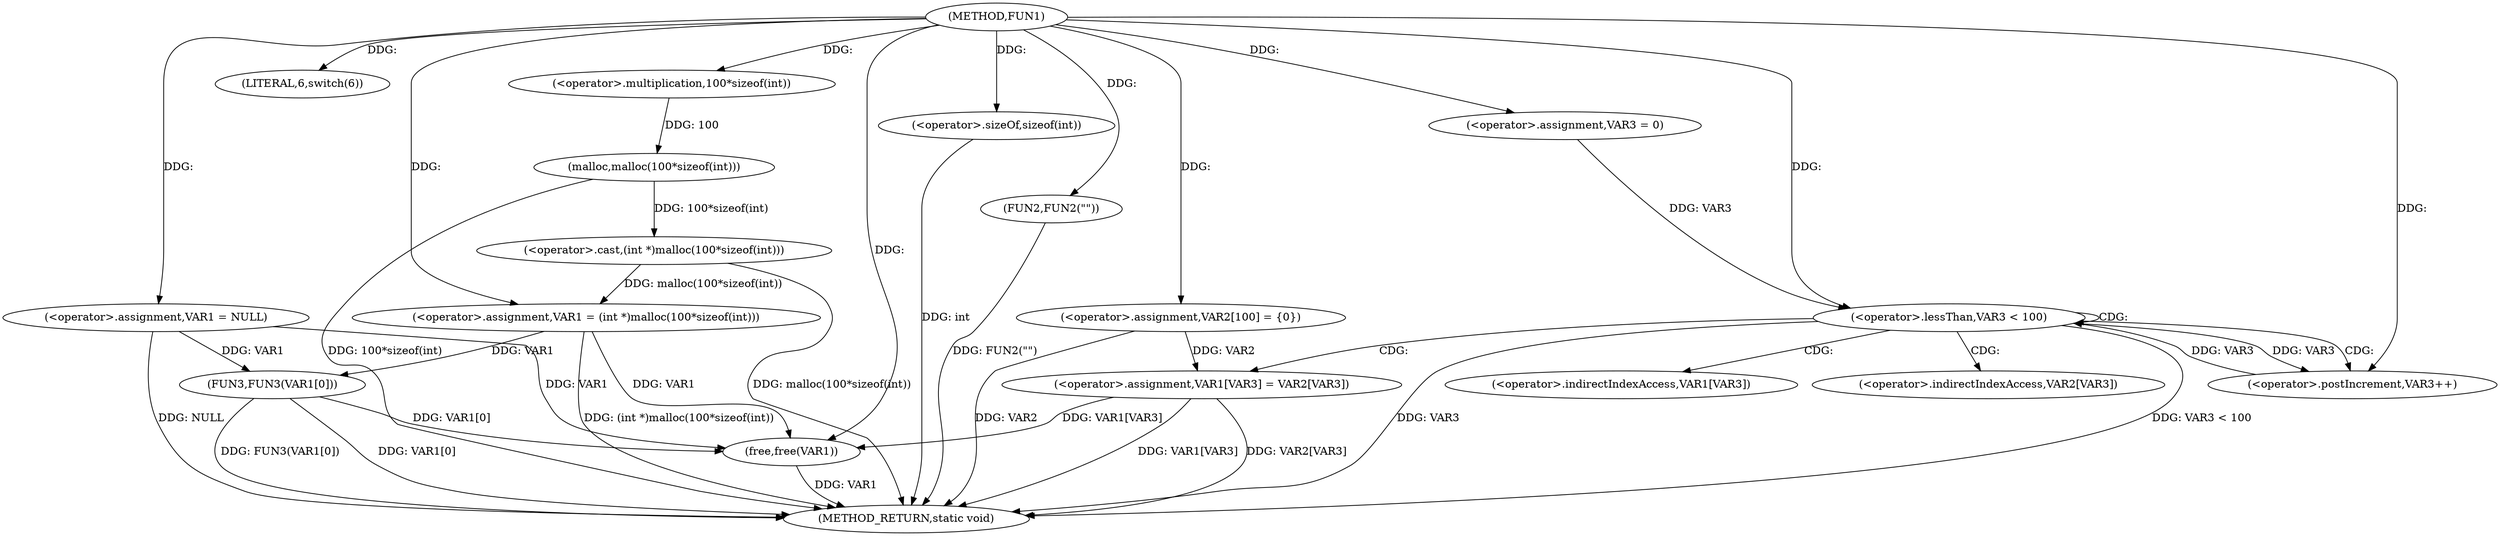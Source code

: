 digraph FUN1 {  
"1000100" [label = "(METHOD,FUN1)" ]
"1000153" [label = "(METHOD_RETURN,static void)" ]
"1000103" [label = "(<operator>.assignment,VAR1 = NULL)" ]
"1000107" [label = "(LITERAL,6,switch(6))" ]
"1000110" [label = "(<operator>.assignment,VAR1 = (int *)malloc(100*sizeof(int)))" ]
"1000112" [label = "(<operator>.cast,(int *)malloc(100*sizeof(int)))" ]
"1000114" [label = "(malloc,malloc(100*sizeof(int)))" ]
"1000115" [label = "(<operator>.multiplication,100*sizeof(int))" ]
"1000117" [label = "(<operator>.sizeOf,sizeof(int))" ]
"1000121" [label = "(FUN2,FUN2(\"\"))" ]
"1000126" [label = "(<operator>.assignment,VAR2[100] = {0})" ]
"1000131" [label = "(<operator>.assignment,VAR3 = 0)" ]
"1000134" [label = "(<operator>.lessThan,VAR3 < 100)" ]
"1000137" [label = "(<operator>.postIncrement,VAR3++)" ]
"1000140" [label = "(<operator>.assignment,VAR1[VAR3] = VAR2[VAR3])" ]
"1000147" [label = "(FUN3,FUN3(VAR1[0]))" ]
"1000151" [label = "(free,free(VAR1))" ]
"1000141" [label = "(<operator>.indirectIndexAccess,VAR1[VAR3])" ]
"1000144" [label = "(<operator>.indirectIndexAccess,VAR2[VAR3])" ]
  "1000103" -> "1000153"  [ label = "DDG: NULL"] 
  "1000112" -> "1000153"  [ label = "DDG: malloc(100*sizeof(int))"] 
  "1000140" -> "1000153"  [ label = "DDG: VAR1[VAR3]"] 
  "1000147" -> "1000153"  [ label = "DDG: VAR1[0]"] 
  "1000126" -> "1000153"  [ label = "DDG: VAR2"] 
  "1000117" -> "1000153"  [ label = "DDG: int"] 
  "1000110" -> "1000153"  [ label = "DDG: (int *)malloc(100*sizeof(int))"] 
  "1000147" -> "1000153"  [ label = "DDG: FUN3(VAR1[0])"] 
  "1000151" -> "1000153"  [ label = "DDG: VAR1"] 
  "1000140" -> "1000153"  [ label = "DDG: VAR2[VAR3]"] 
  "1000134" -> "1000153"  [ label = "DDG: VAR3 < 100"] 
  "1000114" -> "1000153"  [ label = "DDG: 100*sizeof(int)"] 
  "1000121" -> "1000153"  [ label = "DDG: FUN2(\"\")"] 
  "1000134" -> "1000153"  [ label = "DDG: VAR3"] 
  "1000100" -> "1000103"  [ label = "DDG: "] 
  "1000100" -> "1000107"  [ label = "DDG: "] 
  "1000112" -> "1000110"  [ label = "DDG: malloc(100*sizeof(int))"] 
  "1000100" -> "1000110"  [ label = "DDG: "] 
  "1000114" -> "1000112"  [ label = "DDG: 100*sizeof(int)"] 
  "1000115" -> "1000114"  [ label = "DDG: 100"] 
  "1000100" -> "1000115"  [ label = "DDG: "] 
  "1000100" -> "1000117"  [ label = "DDG: "] 
  "1000100" -> "1000121"  [ label = "DDG: "] 
  "1000100" -> "1000126"  [ label = "DDG: "] 
  "1000100" -> "1000131"  [ label = "DDG: "] 
  "1000131" -> "1000134"  [ label = "DDG: VAR3"] 
  "1000137" -> "1000134"  [ label = "DDG: VAR3"] 
  "1000100" -> "1000134"  [ label = "DDG: "] 
  "1000134" -> "1000137"  [ label = "DDG: VAR3"] 
  "1000100" -> "1000137"  [ label = "DDG: "] 
  "1000126" -> "1000140"  [ label = "DDG: VAR2"] 
  "1000103" -> "1000147"  [ label = "DDG: VAR1"] 
  "1000110" -> "1000147"  [ label = "DDG: VAR1"] 
  "1000103" -> "1000151"  [ label = "DDG: VAR1"] 
  "1000140" -> "1000151"  [ label = "DDG: VAR1[VAR3]"] 
  "1000147" -> "1000151"  [ label = "DDG: VAR1[0]"] 
  "1000110" -> "1000151"  [ label = "DDG: VAR1"] 
  "1000100" -> "1000151"  [ label = "DDG: "] 
  "1000134" -> "1000137"  [ label = "CDG: "] 
  "1000134" -> "1000141"  [ label = "CDG: "] 
  "1000134" -> "1000144"  [ label = "CDG: "] 
  "1000134" -> "1000140"  [ label = "CDG: "] 
  "1000134" -> "1000134"  [ label = "CDG: "] 
}
